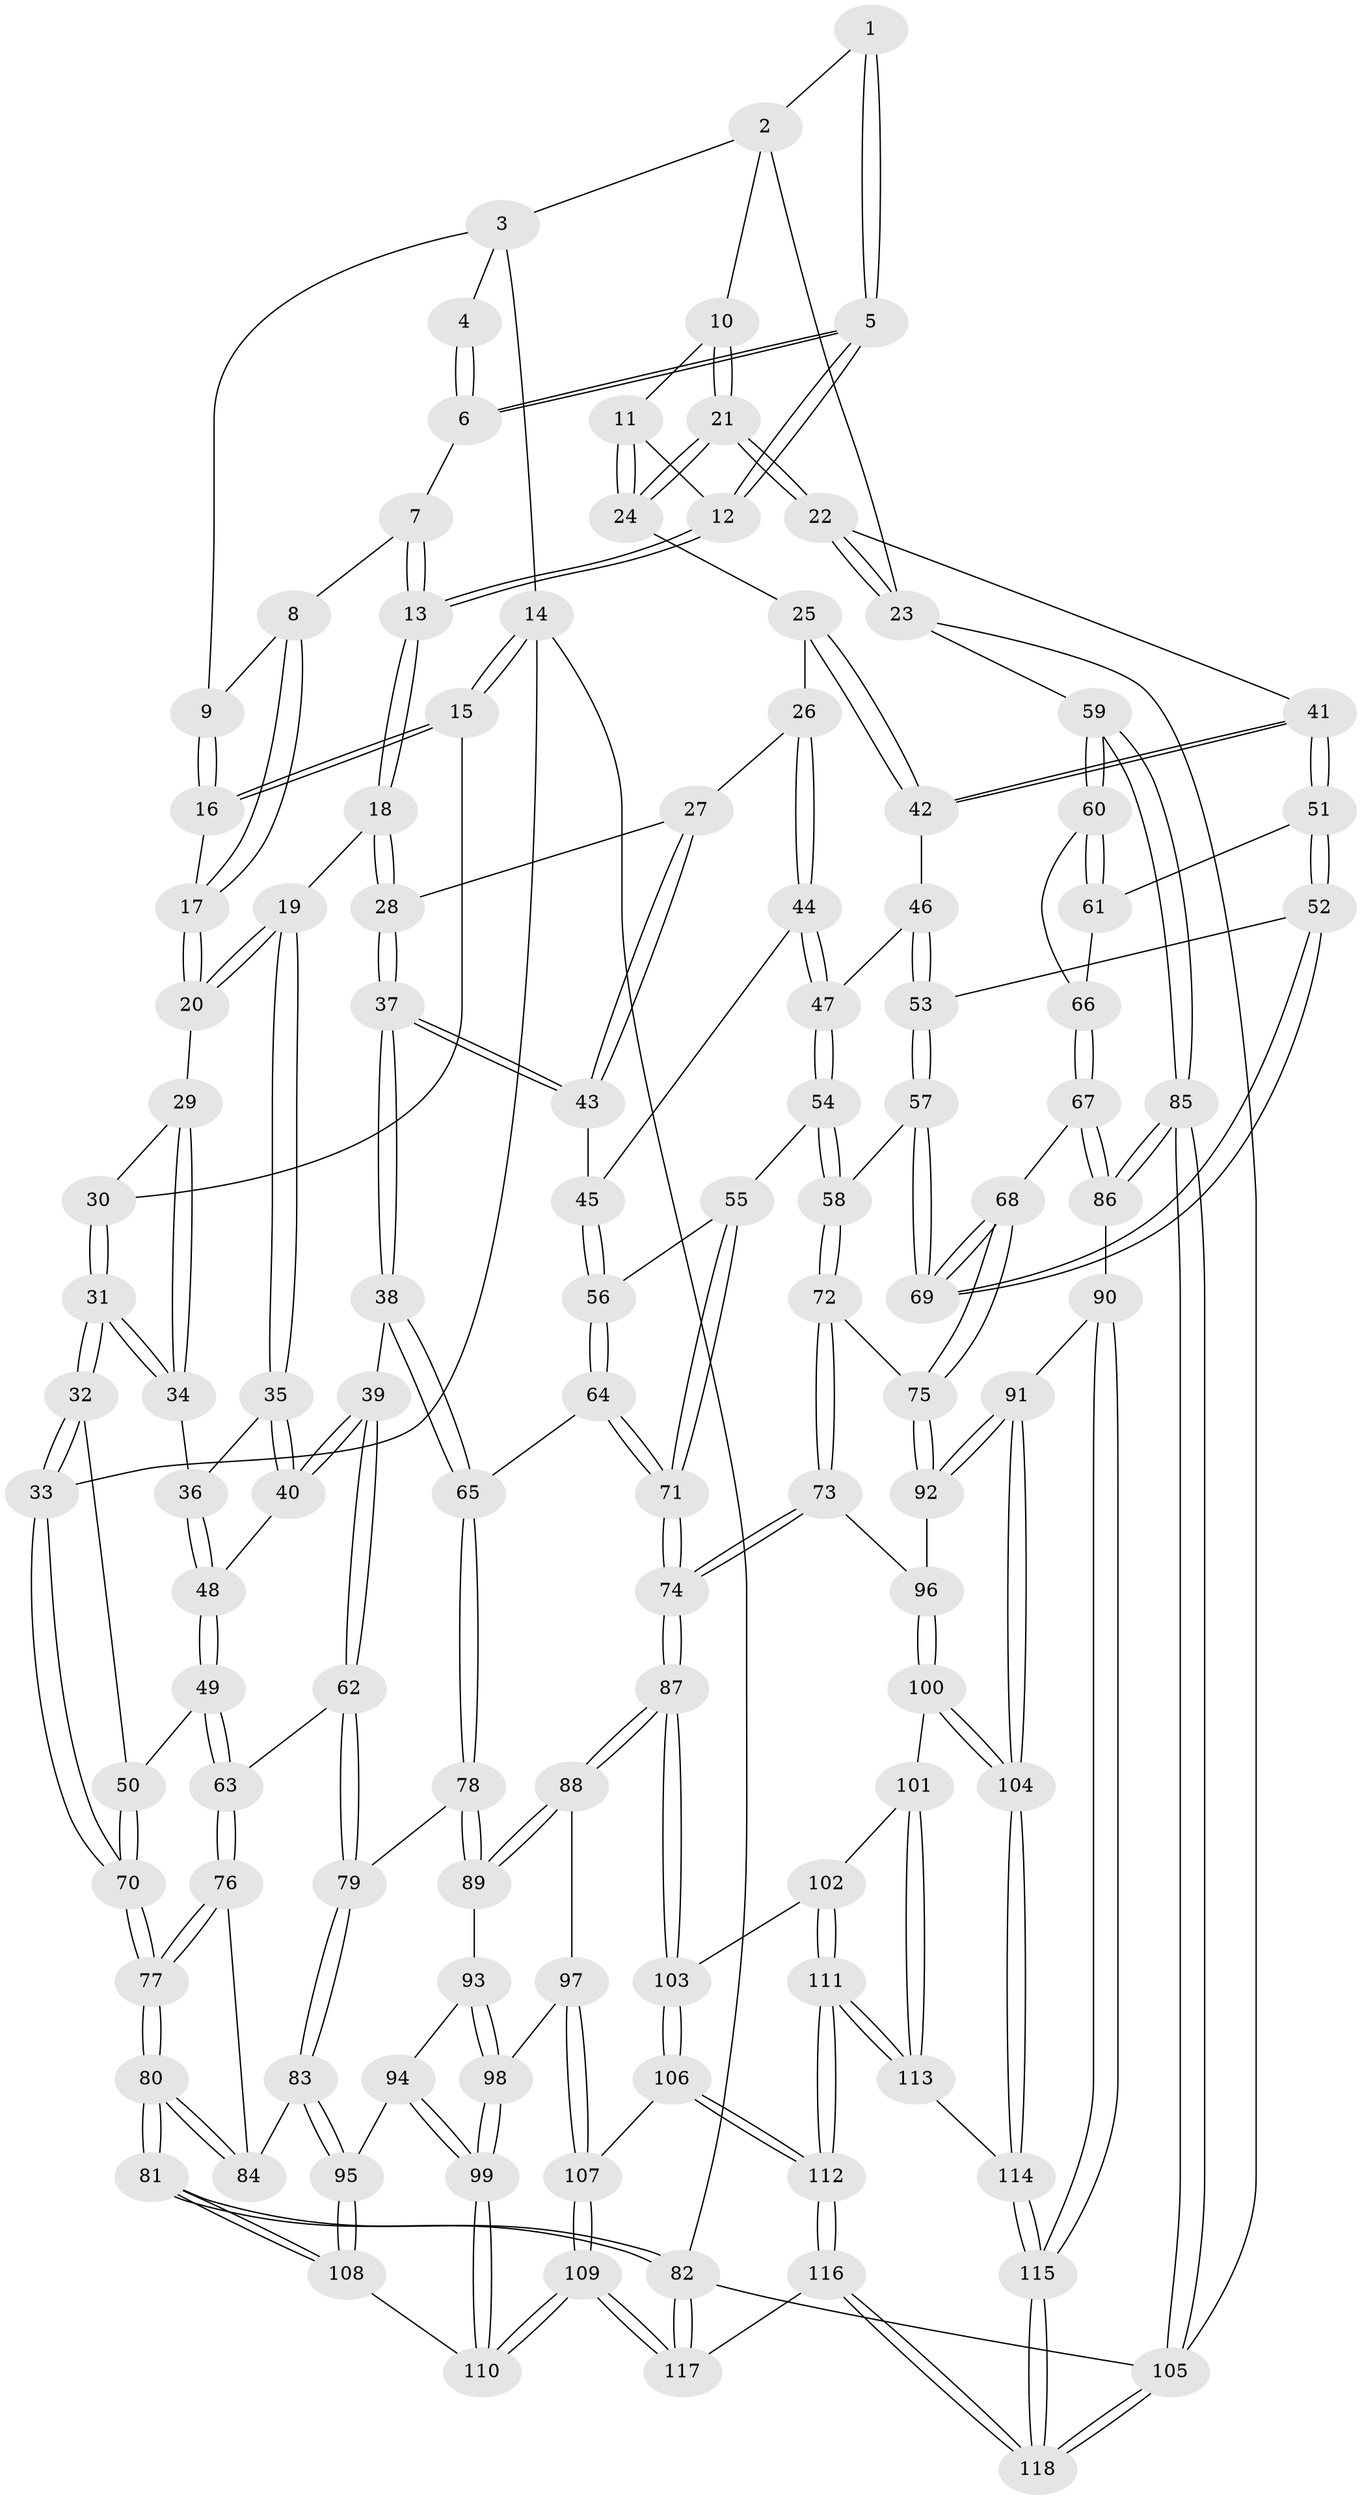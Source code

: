 // coarse degree distribution, {3: 0.4, 4: 0.17142857142857143, 5: 0.11428571428571428, 2: 0.11428571428571428, 11: 0.02857142857142857, 6: 0.05714285714285714, 7: 0.08571428571428572, 8: 0.02857142857142857}
// Generated by graph-tools (version 1.1) at 2025/06/03/04/25 22:06:06]
// undirected, 118 vertices, 291 edges
graph export_dot {
graph [start="1"]
  node [color=gray90,style=filled];
  1 [pos="+0.5569771079752239+0"];
  2 [pos="+0.7279689658338488+0"];
  3 [pos="+0.20999999881923045+0"];
  4 [pos="+0.3908921725475212+0"];
  5 [pos="+0.5116499024567847+0.13454391979567487"];
  6 [pos="+0.40942809219604426+0.05255937970749366"];
  7 [pos="+0.36963788243315404+0.08594297865193863"];
  8 [pos="+0.26898518399768007+0.1005568953158733"];
  9 [pos="+0.20012849185758746+0"];
  10 [pos="+0.7439330283510945+0.0813197119069852"];
  11 [pos="+0.6509935953418567+0.16258646283093786"];
  12 [pos="+0.5131092918645235+0.13930396665872205"];
  13 [pos="+0.4343746512639555+0.22716982846745495"];
  14 [pos="+0+0.20937591790870924"];
  15 [pos="+0+0.20806815305043494"];
  16 [pos="+0.04423606917673585+0.16663600589111527"];
  17 [pos="+0.2730885449880503+0.18603353311950452"];
  18 [pos="+0.3950565108391081+0.2929531083784104"];
  19 [pos="+0.3570068864512802+0.29510840753882656"];
  20 [pos="+0.31194839599965574+0.27203113972895837"];
  21 [pos="+1+0.27290699720875256"];
  22 [pos="+1+0.2970978734458034"];
  23 [pos="+1+0.2788583095335722"];
  24 [pos="+0.6515532253085305+0.3139415900428631"];
  25 [pos="+0.6319124210176451+0.34832664595795376"];
  26 [pos="+0.5595676383774388+0.37370049396759125"];
  27 [pos="+0.5130901731508027+0.36006386615915803"];
  28 [pos="+0.44257963093672925+0.3304704533901799"];
  29 [pos="+0.1485367070243734+0.32296857683471825"];
  30 [pos="+0+0.21094481650265162"];
  31 [pos="+0.07976307345701138+0.46574982859783925"];
  32 [pos="+0.058017009085113036+0.4835216252888649"];
  33 [pos="+0+0.4781405723959815"];
  34 [pos="+0.13765154611334748+0.42570367504528145"];
  35 [pos="+0.3422146835722438+0.33288740126073557"];
  36 [pos="+0.1800621261481343+0.4521228944965424"];
  37 [pos="+0.4040582075801549+0.563926056192446"];
  38 [pos="+0.37857948426073507+0.5919310646670264"];
  39 [pos="+0.3480122969316484+0.5765788754532328"];
  40 [pos="+0.29702005628414946+0.5087617533337655"];
  41 [pos="+0.9216600603760199+0.427213109471509"];
  42 [pos="+0.7163584416837844+0.4384360528129934"];
  43 [pos="+0.4467828035322312+0.5422182348339303"];
  44 [pos="+0.5605479632779935+0.4954760260449271"];
  45 [pos="+0.5466033182951961+0.5140590204799117"];
  46 [pos="+0.7034585791264474+0.4963511816228454"];
  47 [pos="+0.6409727748979746+0.534132616721513"];
  48 [pos="+0.22766379840423612+0.49959797120071286"];
  49 [pos="+0.13671745709905977+0.611732198151199"];
  50 [pos="+0.11584647907656827+0.5858345346063337"];
  51 [pos="+0.8875443603866595+0.5114872872775648"];
  52 [pos="+0.8810080037995955+0.5195184636502573"];
  53 [pos="+0.7415986127683879+0.5558222656760455"];
  54 [pos="+0.6427497485475926+0.6135773956440743"];
  55 [pos="+0.5883441604163936+0.6192169079376898"];
  56 [pos="+0.5534148498913343+0.571863107604307"];
  57 [pos="+0.737222535238683+0.5792711923629715"];
  58 [pos="+0.6688897038656882+0.6330899290680179"];
  59 [pos="+1+0.6649450414054668"];
  60 [pos="+1+0.6681831970513631"];
  61 [pos="+0.903156061330426+0.5387425641223805"];
  62 [pos="+0.20327551633260363+0.6497310632081638"];
  63 [pos="+0.14091531685169714+0.6381678191198538"];
  64 [pos="+0.43726612519097147+0.6501788189446087"];
  65 [pos="+0.39942080670285657+0.6412579161250124"];
  66 [pos="+0.9460122900036827+0.6850058214217897"];
  67 [pos="+0.888461467076494+0.7146530151667488"];
  68 [pos="+0.8298371815416244+0.6994182596039036"];
  69 [pos="+0.828729805729101+0.6684361500799197"];
  70 [pos="+0+0.6208731715691159"];
  71 [pos="+0.5276757346977157+0.6923539868555095"];
  72 [pos="+0.6692038757580779+0.634170161828847"];
  73 [pos="+0.60133123156905+0.7807907867410622"];
  74 [pos="+0.5810176392619238+0.7849308526024092"];
  75 [pos="+0.7875408661202887+0.7300459699163113"];
  76 [pos="+0.07701815532944031+0.7224546885923643"];
  77 [pos="+0+0.7557074960681878"];
  78 [pos="+0.36912969386824773+0.7195512085073412"];
  79 [pos="+0.24529451898945193+0.7135750143243615"];
  80 [pos="+0+1"];
  81 [pos="+0+1"];
  82 [pos="+0+1"];
  83 [pos="+0.19796704214630367+0.8285105004521697"];
  84 [pos="+0.16134813783208685+0.8141946441876762"];
  85 [pos="+1+1"];
  86 [pos="+0.9791065018631333+0.8836526053889856"];
  87 [pos="+0.5535683842287769+0.823047843767875"];
  88 [pos="+0.5131768667736598+0.8301467877182535"];
  89 [pos="+0.3698577654422579+0.7484743072494956"];
  90 [pos="+0.9118411049547075+0.8919931015412744"];
  91 [pos="+0.8318469192980825+0.8778053339765841"];
  92 [pos="+0.7592888362190227+0.7826736244092867"];
  93 [pos="+0.3596175068986005+0.7682897618855372"];
  94 [pos="+0.2925925973521566+0.8187337294758873"];
  95 [pos="+0.2188457359171031+0.8484545440395425"];
  96 [pos="+0.7108631192839957+0.8009326322549983"];
  97 [pos="+0.4649595510359295+0.8728482726620457"];
  98 [pos="+0.3976134815191219+0.8844600397609292"];
  99 [pos="+0.37403791799294056+0.9159501232989022"];
  100 [pos="+0.702731731316076+0.8696914037426359"];
  101 [pos="+0.6829171037509126+0.9179994772472108"];
  102 [pos="+0.5873895643391069+0.8804194034588452"];
  103 [pos="+0.5652369855749735+0.8663501031964792"];
  104 [pos="+0.7853768200834027+0.938858013426332"];
  105 [pos="+1+1"];
  106 [pos="+0.5544055385488338+0.941518009162323"];
  107 [pos="+0.47021211088074777+0.9488450575015589"];
  108 [pos="+0.22480639112152717+0.894971006388331"];
  109 [pos="+0.36092685000289504+1"];
  110 [pos="+0.33636555586345956+1"];
  111 [pos="+0.6686733710115542+0.9937910238220375"];
  112 [pos="+0.6137811274387502+1"];
  113 [pos="+0.6868756909833442+0.9632453751357383"];
  114 [pos="+0.7827164048817523+0.9452384475611416"];
  115 [pos="+0.8204247544596003+1"];
  116 [pos="+0.602711379482076+1"];
  117 [pos="+0.37040647471190175+1"];
  118 [pos="+0.8298698055323264+1"];
  1 -- 2;
  1 -- 5;
  1 -- 5;
  2 -- 3;
  2 -- 10;
  2 -- 23;
  3 -- 4;
  3 -- 9;
  3 -- 14;
  4 -- 6;
  4 -- 6;
  5 -- 6;
  5 -- 6;
  5 -- 12;
  5 -- 12;
  6 -- 7;
  7 -- 8;
  7 -- 13;
  7 -- 13;
  8 -- 9;
  8 -- 17;
  8 -- 17;
  9 -- 16;
  9 -- 16;
  10 -- 11;
  10 -- 21;
  10 -- 21;
  11 -- 12;
  11 -- 24;
  11 -- 24;
  12 -- 13;
  12 -- 13;
  13 -- 18;
  13 -- 18;
  14 -- 15;
  14 -- 15;
  14 -- 33;
  14 -- 82;
  15 -- 16;
  15 -- 16;
  15 -- 30;
  16 -- 17;
  17 -- 20;
  17 -- 20;
  18 -- 19;
  18 -- 28;
  18 -- 28;
  19 -- 20;
  19 -- 20;
  19 -- 35;
  19 -- 35;
  20 -- 29;
  21 -- 22;
  21 -- 22;
  21 -- 24;
  21 -- 24;
  22 -- 23;
  22 -- 23;
  22 -- 41;
  23 -- 59;
  23 -- 105;
  24 -- 25;
  25 -- 26;
  25 -- 42;
  25 -- 42;
  26 -- 27;
  26 -- 44;
  26 -- 44;
  27 -- 28;
  27 -- 43;
  27 -- 43;
  28 -- 37;
  28 -- 37;
  29 -- 30;
  29 -- 34;
  29 -- 34;
  30 -- 31;
  30 -- 31;
  31 -- 32;
  31 -- 32;
  31 -- 34;
  31 -- 34;
  32 -- 33;
  32 -- 33;
  32 -- 50;
  33 -- 70;
  33 -- 70;
  34 -- 36;
  35 -- 36;
  35 -- 40;
  35 -- 40;
  36 -- 48;
  36 -- 48;
  37 -- 38;
  37 -- 38;
  37 -- 43;
  37 -- 43;
  38 -- 39;
  38 -- 65;
  38 -- 65;
  39 -- 40;
  39 -- 40;
  39 -- 62;
  39 -- 62;
  40 -- 48;
  41 -- 42;
  41 -- 42;
  41 -- 51;
  41 -- 51;
  42 -- 46;
  43 -- 45;
  44 -- 45;
  44 -- 47;
  44 -- 47;
  45 -- 56;
  45 -- 56;
  46 -- 47;
  46 -- 53;
  46 -- 53;
  47 -- 54;
  47 -- 54;
  48 -- 49;
  48 -- 49;
  49 -- 50;
  49 -- 63;
  49 -- 63;
  50 -- 70;
  50 -- 70;
  51 -- 52;
  51 -- 52;
  51 -- 61;
  52 -- 53;
  52 -- 69;
  52 -- 69;
  53 -- 57;
  53 -- 57;
  54 -- 55;
  54 -- 58;
  54 -- 58;
  55 -- 56;
  55 -- 71;
  55 -- 71;
  56 -- 64;
  56 -- 64;
  57 -- 58;
  57 -- 69;
  57 -- 69;
  58 -- 72;
  58 -- 72;
  59 -- 60;
  59 -- 60;
  59 -- 85;
  59 -- 85;
  60 -- 61;
  60 -- 61;
  60 -- 66;
  61 -- 66;
  62 -- 63;
  62 -- 79;
  62 -- 79;
  63 -- 76;
  63 -- 76;
  64 -- 65;
  64 -- 71;
  64 -- 71;
  65 -- 78;
  65 -- 78;
  66 -- 67;
  66 -- 67;
  67 -- 68;
  67 -- 86;
  67 -- 86;
  68 -- 69;
  68 -- 69;
  68 -- 75;
  68 -- 75;
  70 -- 77;
  70 -- 77;
  71 -- 74;
  71 -- 74;
  72 -- 73;
  72 -- 73;
  72 -- 75;
  73 -- 74;
  73 -- 74;
  73 -- 96;
  74 -- 87;
  74 -- 87;
  75 -- 92;
  75 -- 92;
  76 -- 77;
  76 -- 77;
  76 -- 84;
  77 -- 80;
  77 -- 80;
  78 -- 79;
  78 -- 89;
  78 -- 89;
  79 -- 83;
  79 -- 83;
  80 -- 81;
  80 -- 81;
  80 -- 84;
  80 -- 84;
  81 -- 82;
  81 -- 82;
  81 -- 108;
  81 -- 108;
  82 -- 117;
  82 -- 117;
  82 -- 105;
  83 -- 84;
  83 -- 95;
  83 -- 95;
  85 -- 86;
  85 -- 86;
  85 -- 105;
  85 -- 105;
  86 -- 90;
  87 -- 88;
  87 -- 88;
  87 -- 103;
  87 -- 103;
  88 -- 89;
  88 -- 89;
  88 -- 97;
  89 -- 93;
  90 -- 91;
  90 -- 115;
  90 -- 115;
  91 -- 92;
  91 -- 92;
  91 -- 104;
  91 -- 104;
  92 -- 96;
  93 -- 94;
  93 -- 98;
  93 -- 98;
  94 -- 95;
  94 -- 99;
  94 -- 99;
  95 -- 108;
  95 -- 108;
  96 -- 100;
  96 -- 100;
  97 -- 98;
  97 -- 107;
  97 -- 107;
  98 -- 99;
  98 -- 99;
  99 -- 110;
  99 -- 110;
  100 -- 101;
  100 -- 104;
  100 -- 104;
  101 -- 102;
  101 -- 113;
  101 -- 113;
  102 -- 103;
  102 -- 111;
  102 -- 111;
  103 -- 106;
  103 -- 106;
  104 -- 114;
  104 -- 114;
  105 -- 118;
  105 -- 118;
  106 -- 107;
  106 -- 112;
  106 -- 112;
  107 -- 109;
  107 -- 109;
  108 -- 110;
  109 -- 110;
  109 -- 110;
  109 -- 117;
  109 -- 117;
  111 -- 112;
  111 -- 112;
  111 -- 113;
  111 -- 113;
  112 -- 116;
  112 -- 116;
  113 -- 114;
  114 -- 115;
  114 -- 115;
  115 -- 118;
  115 -- 118;
  116 -- 117;
  116 -- 118;
  116 -- 118;
}
